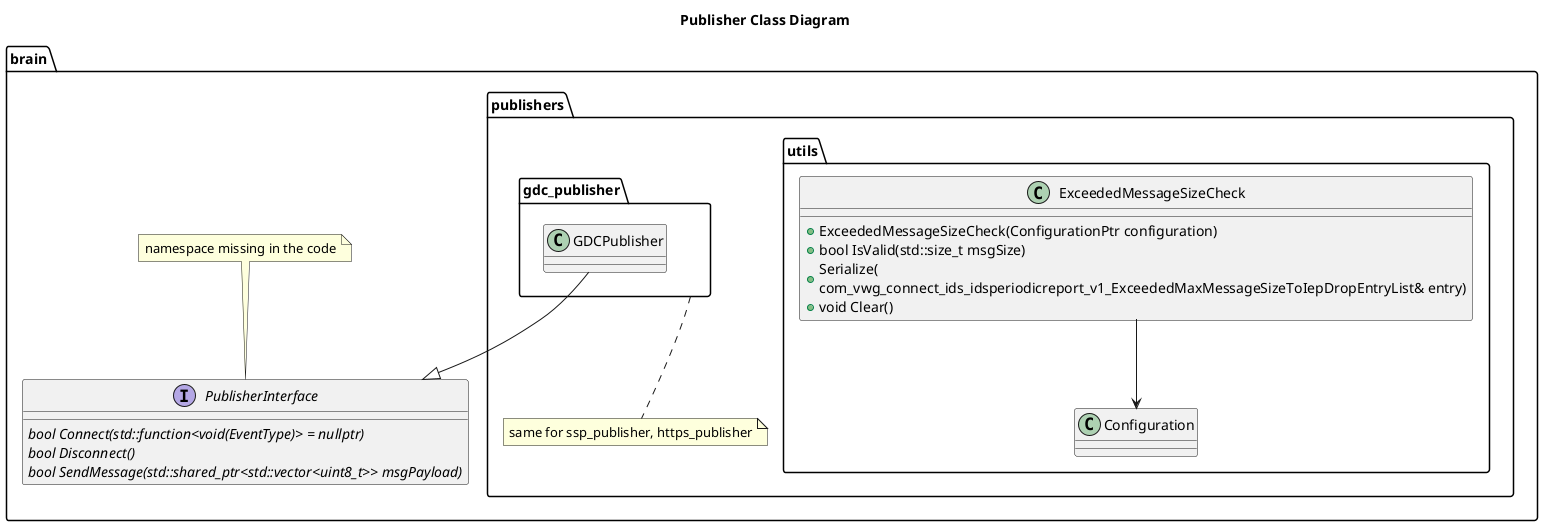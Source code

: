 @startuml classDiagramPublisher
title Publisher Class Diagram
package brain
{
    interface PublisherInterface 
    {
        {abstract} bool Connect(std::function<void(EventType)> = nullptr)
        {abstract} bool Disconnect()
        {abstract} bool SendMessage(std::shared_ptr<std::vector<uint8_t>> msgPayload)
    }
    note top of PublisherInterface
    namespace missing in the code
    end note
    package publishers
    {
        package gdc_publisher
        {
           class GDCPublisher
           GDCPublisher --|> PublisherInterface
        }
        note bottom of gdc_publisher
        same for ssp_publisher, https_publisher
        end note

        package utils
        {
            class ExceededMessageSizeCheck
            {
                + ExceededMessageSizeCheck(ConfigurationPtr configuration)
                + bool IsValid(std::size_t msgSize)
                + Serialize(\ncom_vwg_connect_ids_idsperiodicreport_v1_ExceededMaxMessageSizeToIepDropEntryList& entry) 
                + void Clear()
            }
            ExceededMessageSizeCheck --> Configuration
        }

    }
}
@enduml